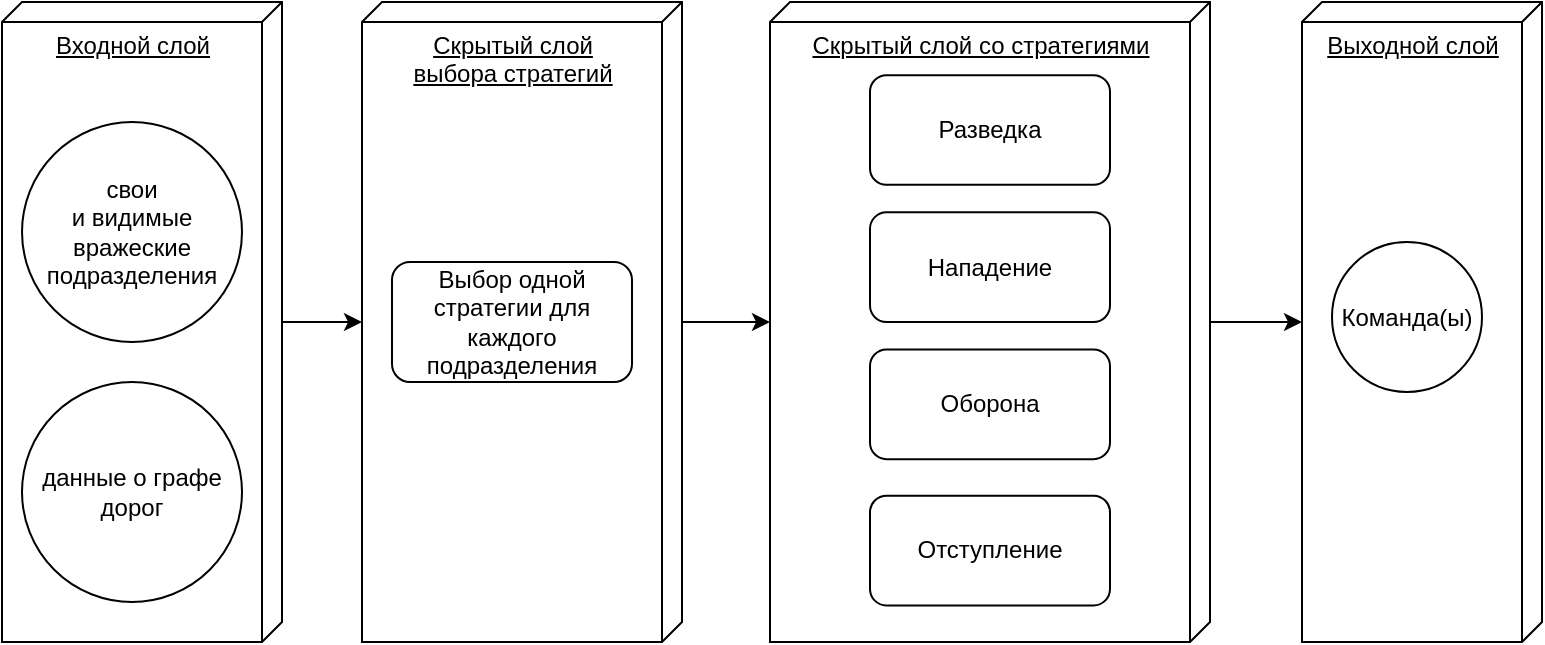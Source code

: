 <mxfile version="12.9.12"><diagram id="gXYA2AWaqNhKBlEcZYzK" name="Page-1"><mxGraphModel dx="1695" dy="479" grid="1" gridSize="10" guides="1" tooltips="1" connect="1" arrows="1" fold="1" page="1" pageScale="1" pageWidth="827" pageHeight="1169" math="0" shadow="0"><root><mxCell id="0"/><mxCell id="1" parent="0"/><mxCell id="w08Yi5MJLu07soP7M4lc-16" value="&lt;div align=&quot;center&quot;&gt;Скрытый слой &lt;br&gt;&lt;/div&gt;&lt;div align=&quot;center&quot;&gt;выбора стратегий&lt;br&gt;&lt;/div&gt;" style="verticalAlign=top;align=center;spacingTop=8;spacingLeft=2;spacingRight=12;shape=cube;size=10;direction=south;fontStyle=4;html=1;strokeColor=#000000;" vertex="1" parent="1"><mxGeometry x="100" y="120" width="160" height="320" as="geometry"/></mxCell><mxCell id="jMircDGlesLErQC-VqhG-30" style="edgeStyle=orthogonalEdgeStyle;rounded=0;orthogonalLoop=1;jettySize=auto;html=1;" parent="1" source="w08Yi5MJLu07soP7M4lc-16" target="jMircDGlesLErQC-VqhG-31" edge="1"><mxGeometry relative="1" as="geometry"><mxPoint x="290" y="265" as="targetPoint"/></mxGeometry></mxCell><mxCell id="jMircDGlesLErQC-VqhG-23" value="Выбор одной стратегии для каждого подразделения" style="rounded=1;whiteSpace=wrap;html=1;" parent="1" vertex="1"><mxGeometry x="115" y="250" width="120" height="60" as="geometry"/></mxCell><mxCell id="jMircDGlesLErQC-VqhG-26" style="edgeStyle=orthogonalEdgeStyle;rounded=0;orthogonalLoop=1;jettySize=auto;html=1;" parent="1" source="w08Yi5MJLu07soP7M4lc-7" target="w08Yi5MJLu07soP7M4lc-16" edge="1"><mxGeometry relative="1" as="geometry"><mxPoint x="101" y="234" as="targetPoint"/></mxGeometry></mxCell><mxCell id="w08Yi5MJLu07soP7M4lc-20" value="" style="group" vertex="1" connectable="0" parent="1"><mxGeometry x="570" y="120" width="120" height="320" as="geometry"/></mxCell><mxCell id="w08Yi5MJLu07soP7M4lc-10" value="&lt;div align=&quot;center&quot;&gt;Выходной слой&lt;/div&gt;" style="verticalAlign=top;align=center;spacingTop=8;spacingLeft=2;spacingRight=12;shape=cube;size=10;direction=south;fontStyle=4;html=1;strokeColor=#000000;" vertex="1" parent="w08Yi5MJLu07soP7M4lc-20"><mxGeometry width="120" height="320" as="geometry"/></mxCell><mxCell id="jMircDGlesLErQC-VqhG-2" value="Команда(ы)" style="ellipse;whiteSpace=wrap;html=1;aspect=fixed;" parent="w08Yi5MJLu07soP7M4lc-20" vertex="1"><mxGeometry x="15" y="120" width="75" height="75" as="geometry"/></mxCell><mxCell id="w08Yi5MJLu07soP7M4lc-22" style="edgeStyle=orthogonalEdgeStyle;rounded=0;orthogonalLoop=1;jettySize=auto;html=1;strokeColor=#000000;" edge="1" parent="1" source="jMircDGlesLErQC-VqhG-31" target="w08Yi5MJLu07soP7M4lc-10"><mxGeometry relative="1" as="geometry"/></mxCell><mxCell id="w08Yi5MJLu07soP7M4lc-24" value="" style="group" vertex="1" connectable="0" parent="1"><mxGeometry x="304" y="120" width="220" height="320" as="geometry"/></mxCell><mxCell id="w08Yi5MJLu07soP7M4lc-19" value="" style="group" vertex="1" connectable="0" parent="w08Yi5MJLu07soP7M4lc-24"><mxGeometry width="220" height="320" as="geometry"/></mxCell><mxCell id="jMircDGlesLErQC-VqhG-31" value="Скрытый слой со стратегиями" style="verticalAlign=top;align=center;spacingTop=8;spacingLeft=2;spacingRight=12;shape=cube;size=10;direction=south;fontStyle=4;html=1;" parent="w08Yi5MJLu07soP7M4lc-19" vertex="1"><mxGeometry width="220" height="320" as="geometry"/></mxCell><mxCell id="jMircDGlesLErQC-VqhG-6" value="Разведка" style="rounded=1;whiteSpace=wrap;html=1;" parent="w08Yi5MJLu07soP7M4lc-19" vertex="1"><mxGeometry x="50" y="36.571" width="120" height="54.857" as="geometry"/></mxCell><mxCell id="jMircDGlesLErQC-VqhG-7" value="Нападение" style="rounded=1;whiteSpace=wrap;html=1;" parent="w08Yi5MJLu07soP7M4lc-19" vertex="1"><mxGeometry x="50" y="105.143" width="120" height="54.857" as="geometry"/></mxCell><mxCell id="jMircDGlesLErQC-VqhG-8" value="Оборона" style="rounded=1;whiteSpace=wrap;html=1;" parent="w08Yi5MJLu07soP7M4lc-19" vertex="1"><mxGeometry x="50" y="173.714" width="120" height="54.857" as="geometry"/></mxCell><mxCell id="jMircDGlesLErQC-VqhG-9" value="Отступление" style="rounded=1;whiteSpace=wrap;html=1;" parent="w08Yi5MJLu07soP7M4lc-19" vertex="1"><mxGeometry x="50" y="246.857" width="120" height="54.857" as="geometry"/></mxCell><mxCell id="w08Yi5MJLu07soP7M4lc-7" value="&lt;div align=&quot;center&quot;&gt;Входной слой&lt;/div&gt;" style="verticalAlign=top;align=center;spacingTop=8;spacingLeft=2;spacingRight=12;shape=cube;size=10;direction=south;fontStyle=4;html=1;strokeColor=#000000;" vertex="1" parent="1"><mxGeometry x="-80" y="120" width="140" height="320" as="geometry"/></mxCell><mxCell id="jMircDGlesLErQC-VqhG-3" value="&lt;div&gt;свои&lt;br&gt;&lt;/div&gt;&lt;div&gt;и видимые вражеские подразделения&lt;/div&gt;" style="ellipse;whiteSpace=wrap;html=1;aspect=fixed;" parent="1" vertex="1"><mxGeometry x="-70" y="180" width="110" height="110" as="geometry"/></mxCell><mxCell id="jMircDGlesLErQC-VqhG-4" value="данные о графе дорог" style="ellipse;whiteSpace=wrap;html=1;aspect=fixed;" parent="1" vertex="1"><mxGeometry x="-70" y="310" width="110" height="110" as="geometry"/></mxCell></root></mxGraphModel></diagram></mxfile>